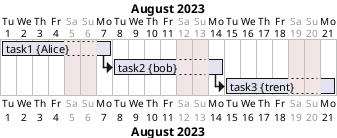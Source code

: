 @startgantt TestGanttChart

project starts 1 of August 2023

saturday are closed
sunday are closed

[task1] on {Alice} lasts 5 days
then [task2] on {bob} lasts 5 days
then [task3] on {trent} lasts 5 days

hide ressources footbox

@endgantt